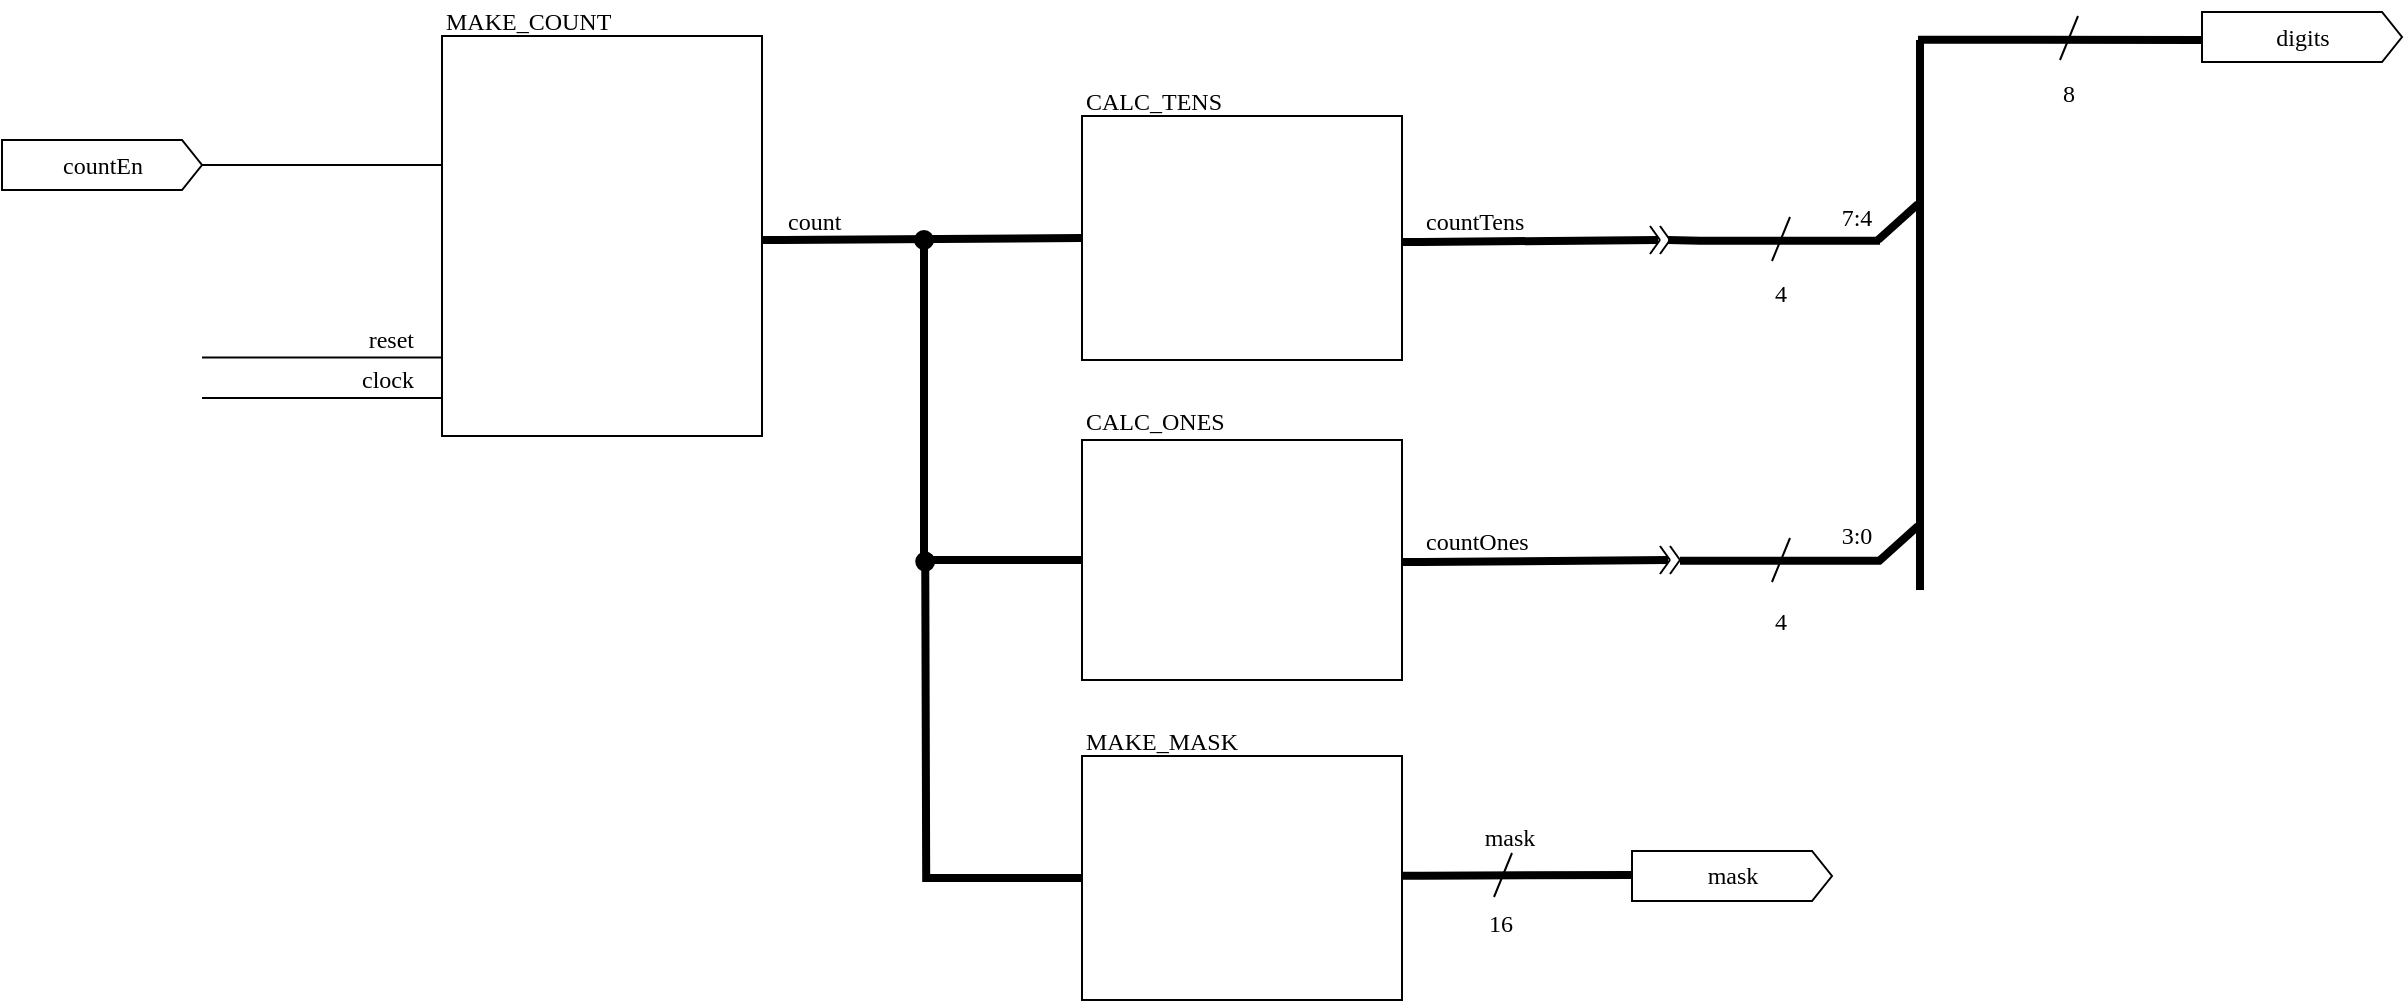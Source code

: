 <mxfile version="26.0.9">
  <diagram name="Page-1" id="NnMXzKN-C8ozHN8au883">
    <mxGraphModel dx="1349" dy="2363" grid="1" gridSize="10" guides="1" tooltips="1" connect="1" arrows="1" fold="1" page="1" pageScale="1" pageWidth="850" pageHeight="1100" math="0" shadow="0">
      <root>
        <mxCell id="0" />
        <mxCell id="1" parent="0" />
        <mxCell id="-pjz0rkaRmibch_E9_K_-4" style="edgeStyle=orthogonalEdgeStyle;rounded=0;orthogonalLoop=1;jettySize=auto;html=1;exitX=1;exitY=0.5;exitDx=0;exitDy=0;exitPerimeter=0;endArrow=none;endFill=0;fontStyle=0" parent="1" source="-pjz0rkaRmibch_E9_K_-3" edge="1">
          <mxGeometry relative="1" as="geometry">
            <mxPoint x="260" y="122.5" as="targetPoint" />
          </mxGeometry>
        </mxCell>
        <mxCell id="-pjz0rkaRmibch_E9_K_-3" value="countEn" style="html=1;shadow=0;dashed=0;align=center;verticalAlign=middle;shape=mxgraph.arrows2.arrow;dy=0;dx=10;notch=0;fontFamily=Lucida Console;fontStyle=0" parent="1" vertex="1">
          <mxGeometry x="40" y="110" width="100" height="25" as="geometry" />
        </mxCell>
        <mxCell id="-pjz0rkaRmibch_E9_K_-5" value="" style="rounded=0;whiteSpace=wrap;html=1;fontStyle=0" parent="1" vertex="1">
          <mxGeometry x="260" y="58" width="160" height="200" as="geometry" />
        </mxCell>
        <mxCell id="-pjz0rkaRmibch_E9_K_-6" value="MAKE_COUNT" style="text;html=1;align=left;verticalAlign=bottom;whiteSpace=wrap;rounded=0;fontFamily=Lucida Console;fontStyle=0" parent="1" vertex="1">
          <mxGeometry x="260" y="40" width="160" height="20" as="geometry" />
        </mxCell>
        <mxCell id="-pjz0rkaRmibch_E9_K_-7" value="" style="rounded=0;whiteSpace=wrap;html=1;fontStyle=0" parent="1" vertex="1">
          <mxGeometry x="580" y="98" width="160" height="122" as="geometry" />
        </mxCell>
        <mxCell id="-pjz0rkaRmibch_E9_K_-8" value="CALC_TENS" style="text;html=1;align=left;verticalAlign=bottom;whiteSpace=wrap;rounded=0;fontFamily=Lucida Console;fontStyle=0" parent="1" vertex="1">
          <mxGeometry x="580" y="80" width="160" height="20" as="geometry" />
        </mxCell>
        <mxCell id="-pjz0rkaRmibch_E9_K_-13" style="edgeStyle=orthogonalEdgeStyle;rounded=0;orthogonalLoop=1;jettySize=auto;html=1;exitX=0;exitY=0.5;exitDx=0;exitDy=0;entryX=1;entryY=1;entryDx=0;entryDy=0;endArrow=oval;endFill=1;strokeWidth=4;fontStyle=0" parent="1" source="-pjz0rkaRmibch_E9_K_-9" target="-pjz0rkaRmibch_E9_K_-12" edge="1">
          <mxGeometry relative="1" as="geometry" />
        </mxCell>
        <mxCell id="-pjz0rkaRmibch_E9_K_-9" value="" style="rounded=0;whiteSpace=wrap;html=1;fontStyle=0" parent="1" vertex="1">
          <mxGeometry x="580" y="260" width="160" height="120" as="geometry" />
        </mxCell>
        <mxCell id="-pjz0rkaRmibch_E9_K_-10" value="CALC_ONES" style="text;html=1;align=left;verticalAlign=bottom;whiteSpace=wrap;rounded=0;fontFamily=Lucida Console;fontStyle=0" parent="1" vertex="1">
          <mxGeometry x="580" y="240" width="160" height="20" as="geometry" />
        </mxCell>
        <mxCell id="-pjz0rkaRmibch_E9_K_-11" value="" style="endArrow=none;html=1;rounded=0;entryX=0;entryY=0.5;entryDx=0;entryDy=0;strokeWidth=4;fontStyle=0" parent="1" target="-pjz0rkaRmibch_E9_K_-7" edge="1">
          <mxGeometry width="50" height="50" relative="1" as="geometry">
            <mxPoint x="420" y="160" as="sourcePoint" />
            <mxPoint x="520" y="160" as="targetPoint" />
            <Array as="points">
              <mxPoint x="430" y="160" />
            </Array>
          </mxGeometry>
        </mxCell>
        <mxCell id="-pjz0rkaRmibch_E9_K_-12" value="count" style="text;html=1;align=left;verticalAlign=bottom;whiteSpace=wrap;rounded=0;fontFamily=Lucida Console;fontStyle=0" parent="1" vertex="1">
          <mxGeometry x="431" y="140" width="70" height="20" as="geometry" />
        </mxCell>
        <mxCell id="-pjz0rkaRmibch_E9_K_-15" value="" style="endArrow=none;html=1;rounded=0;strokeWidth=4;fontStyle=0" parent="1" edge="1">
          <mxGeometry width="50" height="50" relative="1" as="geometry">
            <mxPoint x="740" y="161" as="sourcePoint" />
            <mxPoint x="868" y="160" as="targetPoint" />
            <Array as="points">
              <mxPoint x="750" y="161" />
            </Array>
          </mxGeometry>
        </mxCell>
        <mxCell id="-pjz0rkaRmibch_E9_K_-16" value="countTens" style="text;html=1;align=left;verticalAlign=bottom;whiteSpace=wrap;rounded=0;fontFamily=Lucida Console;fontStyle=0" parent="1" vertex="1">
          <mxGeometry x="750" y="140" width="70" height="20" as="geometry" />
        </mxCell>
        <mxCell id="-pjz0rkaRmibch_E9_K_-23" value="" style="endArrow=none;html=1;rounded=0;strokeWidth=4;fontStyle=0" parent="1" edge="1">
          <mxGeometry width="50" height="50" relative="1" as="geometry">
            <mxPoint x="873" y="160" as="sourcePoint" />
            <mxPoint x="979" y="160.32" as="targetPoint" />
            <Array as="points">
              <mxPoint x="889" y="160.32" />
            </Array>
          </mxGeometry>
        </mxCell>
        <mxCell id="-pjz0rkaRmibch_E9_K_-26" value="4" style="text;html=1;align=center;verticalAlign=bottom;whiteSpace=wrap;rounded=0;fontFamily=Lucida Console;fontStyle=0" parent="1" vertex="1">
          <mxGeometry x="899" y="175.5" width="61" height="20" as="geometry" />
        </mxCell>
        <mxCell id="-pjz0rkaRmibch_E9_K_-27" value="" style="endArrow=none;html=1;rounded=0;strokeWidth=4;fontStyle=0" parent="1" edge="1">
          <mxGeometry width="50" height="50" relative="1" as="geometry">
            <mxPoint x="740" y="321" as="sourcePoint" />
            <mxPoint x="873" y="320" as="targetPoint" />
            <Array as="points">
              <mxPoint x="750" y="321" />
            </Array>
          </mxGeometry>
        </mxCell>
        <mxCell id="-pjz0rkaRmibch_E9_K_-28" value="countOnes" style="text;html=1;align=left;verticalAlign=bottom;whiteSpace=wrap;rounded=0;fontFamily=Lucida Console;fontStyle=0" parent="1" vertex="1">
          <mxGeometry x="750" y="300" width="70" height="20" as="geometry" />
        </mxCell>
        <mxCell id="-pjz0rkaRmibch_E9_K_-33" value="" style="endArrow=none;html=1;rounded=0;strokeWidth=4;fontStyle=0" parent="1" edge="1">
          <mxGeometry width="50" height="50" relative="1" as="geometry">
            <mxPoint x="879" y="320.32" as="sourcePoint" />
            <mxPoint x="979" y="320.32" as="targetPoint" />
            <Array as="points">
              <mxPoint x="889" y="320.32" />
            </Array>
          </mxGeometry>
        </mxCell>
        <mxCell id="-pjz0rkaRmibch_E9_K_-35" value="4" style="text;html=1;align=center;verticalAlign=bottom;whiteSpace=wrap;rounded=0;fontFamily=Lucida Console;fontStyle=0" parent="1" vertex="1">
          <mxGeometry x="899" y="340" width="61" height="20" as="geometry" />
        </mxCell>
        <mxCell id="-pjz0rkaRmibch_E9_K_-36" value="" style="endArrow=none;html=1;rounded=0;strokeWidth=4;fontStyle=0" parent="1" edge="1">
          <mxGeometry width="50" height="50" relative="1" as="geometry">
            <mxPoint x="978" y="160" as="sourcePoint" />
            <mxPoint x="998" y="142" as="targetPoint" />
          </mxGeometry>
        </mxCell>
        <mxCell id="-pjz0rkaRmibch_E9_K_-37" value="" style="endArrow=none;html=1;rounded=0;strokeWidth=4;fontStyle=0" parent="1" edge="1">
          <mxGeometry width="50" height="50" relative="1" as="geometry">
            <mxPoint x="978" y="321" as="sourcePoint" />
            <mxPoint x="998" y="303" as="targetPoint" />
          </mxGeometry>
        </mxCell>
        <mxCell id="-pjz0rkaRmibch_E9_K_-38" value="" style="endArrow=none;html=1;rounded=0;strokeWidth=4;fontStyle=0" parent="1" edge="1">
          <mxGeometry width="50" height="50" relative="1" as="geometry">
            <mxPoint x="999" y="335" as="sourcePoint" />
            <mxPoint x="999" y="60" as="targetPoint" />
          </mxGeometry>
        </mxCell>
        <mxCell id="-pjz0rkaRmibch_E9_K_-39" value="" style="endArrow=none;html=1;rounded=0;strokeWidth=4;fontStyle=0" parent="1" edge="1">
          <mxGeometry width="50" height="50" relative="1" as="geometry">
            <mxPoint x="998" y="59.82" as="sourcePoint" />
            <mxPoint x="1140" y="60" as="targetPoint" />
            <Array as="points">
              <mxPoint x="1008" y="59.82" />
            </Array>
          </mxGeometry>
        </mxCell>
        <mxCell id="-pjz0rkaRmibch_E9_K_-41" value="8" style="text;html=1;align=center;verticalAlign=bottom;whiteSpace=wrap;rounded=0;fontFamily=Lucida Console;fontStyle=0" parent="1" vertex="1">
          <mxGeometry x="1043" y="75.5" width="61" height="20" as="geometry" />
        </mxCell>
        <mxCell id="-pjz0rkaRmibch_E9_K_-43" value="digits" style="html=1;shadow=0;dashed=0;align=center;verticalAlign=middle;shape=mxgraph.arrows2.arrow;dy=0;dx=10;notch=0;fontFamily=Lucida Console;fontStyle=0" parent="1" vertex="1">
          <mxGeometry x="1140" y="46" width="100" height="25" as="geometry" />
        </mxCell>
        <mxCell id="-pjz0rkaRmibch_E9_K_-44" value="7:4" style="text;html=1;align=center;verticalAlign=bottom;whiteSpace=wrap;rounded=0;fontFamily=Lucida Console;fontStyle=0" parent="1" vertex="1">
          <mxGeometry x="937" y="137.5" width="61" height="20" as="geometry" />
        </mxCell>
        <mxCell id="-pjz0rkaRmibch_E9_K_-46" value="3:0" style="text;html=1;align=center;verticalAlign=bottom;whiteSpace=wrap;rounded=0;fontFamily=Lucida Console;fontStyle=0" parent="1" vertex="1">
          <mxGeometry x="937" y="297" width="61" height="20" as="geometry" />
        </mxCell>
        <mxCell id="J_qNCnFpd20M9ctgEOp4-4" value="" style="endArrow=none;html=1;rounded=0;strokeWidth=1;fontStyle=0" parent="1" edge="1">
          <mxGeometry width="50" height="50" relative="1" as="geometry">
            <mxPoint x="925" y="170.5" as="sourcePoint" />
            <mxPoint x="934" y="148.5" as="targetPoint" />
          </mxGeometry>
        </mxCell>
        <mxCell id="J_qNCnFpd20M9ctgEOp4-6" value="" style="endArrow=none;html=1;rounded=0;strokeWidth=1;fontStyle=0" parent="1" edge="1">
          <mxGeometry width="50" height="50" relative="1" as="geometry">
            <mxPoint x="925" y="331" as="sourcePoint" />
            <mxPoint x="934" y="309" as="targetPoint" />
          </mxGeometry>
        </mxCell>
        <mxCell id="J_qNCnFpd20M9ctgEOp4-9" value="" style="endArrow=none;html=1;rounded=0;strokeWidth=1;fontStyle=0" parent="1" edge="1">
          <mxGeometry width="50" height="50" relative="1" as="geometry">
            <mxPoint x="1069" y="70" as="sourcePoint" />
            <mxPoint x="1078" y="48" as="targetPoint" />
          </mxGeometry>
        </mxCell>
        <mxCell id="J_qNCnFpd20M9ctgEOp4-14" value="" style="group;fontStyle=0" parent="1" vertex="1" connectable="0">
          <mxGeometry x="864" y="153" width="10" height="14" as="geometry" />
        </mxCell>
        <mxCell id="-pjz0rkaRmibch_E9_K_-19" value="" style="endArrow=none;html=1;rounded=0;strokeWidth=1;fontStyle=0" parent="J_qNCnFpd20M9ctgEOp4-14" edge="1">
          <mxGeometry width="50" height="50" relative="1" as="geometry">
            <mxPoint y="14" as="sourcePoint" />
            <mxPoint x="5" y="7" as="targetPoint" />
          </mxGeometry>
        </mxCell>
        <mxCell id="-pjz0rkaRmibch_E9_K_-20" value="" style="endArrow=none;html=1;rounded=0;strokeWidth=1;fontStyle=0" parent="J_qNCnFpd20M9ctgEOp4-14" edge="1">
          <mxGeometry width="50" height="50" relative="1" as="geometry">
            <mxPoint as="sourcePoint" />
            <mxPoint x="5" y="7" as="targetPoint" />
          </mxGeometry>
        </mxCell>
        <mxCell id="J_qNCnFpd20M9ctgEOp4-12" value="" style="endArrow=none;html=1;rounded=0;strokeWidth=1;fontStyle=0" parent="J_qNCnFpd20M9ctgEOp4-14" edge="1">
          <mxGeometry width="50" height="50" relative="1" as="geometry">
            <mxPoint x="5" y="14" as="sourcePoint" />
            <mxPoint x="10" y="7" as="targetPoint" />
          </mxGeometry>
        </mxCell>
        <mxCell id="J_qNCnFpd20M9ctgEOp4-13" value="" style="endArrow=none;html=1;rounded=0;strokeWidth=1;fontStyle=0" parent="J_qNCnFpd20M9ctgEOp4-14" edge="1">
          <mxGeometry width="50" height="50" relative="1" as="geometry">
            <mxPoint x="5" as="sourcePoint" />
            <mxPoint x="10" y="7" as="targetPoint" />
          </mxGeometry>
        </mxCell>
        <mxCell id="J_qNCnFpd20M9ctgEOp4-15" value="" style="group;fontStyle=0" parent="1" vertex="1" connectable="0">
          <mxGeometry x="869" y="313" width="10" height="14" as="geometry" />
        </mxCell>
        <mxCell id="J_qNCnFpd20M9ctgEOp4-16" value="" style="endArrow=none;html=1;rounded=0;strokeWidth=1;fontStyle=0" parent="J_qNCnFpd20M9ctgEOp4-15" edge="1">
          <mxGeometry width="50" height="50" relative="1" as="geometry">
            <mxPoint y="14" as="sourcePoint" />
            <mxPoint x="5" y="7" as="targetPoint" />
          </mxGeometry>
        </mxCell>
        <mxCell id="J_qNCnFpd20M9ctgEOp4-17" value="" style="endArrow=none;html=1;rounded=0;strokeWidth=1;fontStyle=0" parent="J_qNCnFpd20M9ctgEOp4-15" edge="1">
          <mxGeometry width="50" height="50" relative="1" as="geometry">
            <mxPoint as="sourcePoint" />
            <mxPoint x="5" y="7" as="targetPoint" />
          </mxGeometry>
        </mxCell>
        <mxCell id="J_qNCnFpd20M9ctgEOp4-18" value="" style="endArrow=none;html=1;rounded=0;strokeWidth=1;fontStyle=0" parent="J_qNCnFpd20M9ctgEOp4-15" edge="1">
          <mxGeometry width="50" height="50" relative="1" as="geometry">
            <mxPoint x="5" y="14" as="sourcePoint" />
            <mxPoint x="10" y="7" as="targetPoint" />
          </mxGeometry>
        </mxCell>
        <mxCell id="J_qNCnFpd20M9ctgEOp4-19" value="" style="endArrow=none;html=1;rounded=0;strokeWidth=1;fontStyle=0" parent="J_qNCnFpd20M9ctgEOp4-15" edge="1">
          <mxGeometry width="50" height="50" relative="1" as="geometry">
            <mxPoint x="5" as="sourcePoint" />
            <mxPoint x="10" y="7" as="targetPoint" />
          </mxGeometry>
        </mxCell>
        <mxCell id="EFJQyNqaosxOXWlHlTui-3" style="edgeStyle=orthogonalEdgeStyle;rounded=0;orthogonalLoop=1;jettySize=auto;html=1;exitX=0;exitY=0.5;exitDx=0;exitDy=0;startArrow=none;startFill=0;strokeWidth=4;endArrow=oval;endFill=1;fontStyle=0" parent="1" source="EFJQyNqaosxOXWlHlTui-1" edge="1">
          <mxGeometry relative="1" as="geometry">
            <mxPoint x="501.622" y="320.784" as="targetPoint" />
          </mxGeometry>
        </mxCell>
        <mxCell id="EFJQyNqaosxOXWlHlTui-1" value="" style="rounded=0;whiteSpace=wrap;html=1;fontStyle=0" parent="1" vertex="1">
          <mxGeometry x="580" y="418" width="160" height="122" as="geometry" />
        </mxCell>
        <mxCell id="EFJQyNqaosxOXWlHlTui-2" value="MAKE_MASK" style="text;html=1;align=left;verticalAlign=bottom;whiteSpace=wrap;rounded=0;fontFamily=Lucida Console;fontStyle=0" parent="1" vertex="1">
          <mxGeometry x="580" y="400" width="160" height="20" as="geometry" />
        </mxCell>
        <mxCell id="EFJQyNqaosxOXWlHlTui-4" value="" style="endArrow=none;html=1;rounded=0;strokeWidth=4;fontStyle=0" parent="1" edge="1">
          <mxGeometry width="50" height="50" relative="1" as="geometry">
            <mxPoint x="740" y="477.82" as="sourcePoint" />
            <mxPoint x="855" y="477.5" as="targetPoint" />
            <Array as="points">
              <mxPoint x="750" y="477.82" />
            </Array>
          </mxGeometry>
        </mxCell>
        <mxCell id="EFJQyNqaosxOXWlHlTui-5" value="" style="endArrow=none;html=1;rounded=0;strokeWidth=1;fontStyle=0" parent="1" edge="1">
          <mxGeometry width="50" height="50" relative="1" as="geometry">
            <mxPoint x="786" y="488.5" as="sourcePoint" />
            <mxPoint x="795" y="466.5" as="targetPoint" />
          </mxGeometry>
        </mxCell>
        <mxCell id="EFJQyNqaosxOXWlHlTui-6" value="16" style="text;html=1;align=center;verticalAlign=bottom;whiteSpace=wrap;rounded=0;fontFamily=Lucida Console;fontStyle=0" parent="1" vertex="1">
          <mxGeometry x="759" y="490.5" width="61" height="20" as="geometry" />
        </mxCell>
        <mxCell id="EFJQyNqaosxOXWlHlTui-7" value="mask" style="text;html=1;align=center;verticalAlign=bottom;whiteSpace=wrap;rounded=0;fontFamily=Lucida Console;fontStyle=0" parent="1" vertex="1">
          <mxGeometry x="759" y="447.5" width="70" height="20" as="geometry" />
        </mxCell>
        <mxCell id="EFJQyNqaosxOXWlHlTui-9" value="mask" style="html=1;shadow=0;dashed=0;align=center;verticalAlign=middle;shape=mxgraph.arrows2.arrow;dy=0;dx=10;notch=0;fontFamily=Lucida Console;fontStyle=0" parent="1" vertex="1">
          <mxGeometry x="855" y="465.5" width="100" height="25" as="geometry" />
        </mxCell>
        <mxCell id="j66RKtAaf9sADyc2v5ia-1" value="reset" style="text;html=1;align=right;verticalAlign=bottom;whiteSpace=wrap;rounded=0;fontFamily=Lucida Console;spacingRight=12;" vertex="1" parent="1">
          <mxGeometry x="140" y="198.69" width="120" height="20" as="geometry" />
        </mxCell>
        <mxCell id="j66RKtAaf9sADyc2v5ia-2" value="" style="endArrow=none;html=1;rounded=0;" edge="1" parent="1">
          <mxGeometry width="50" height="50" relative="1" as="geometry">
            <mxPoint x="140" y="218.69" as="sourcePoint" />
            <mxPoint x="260" y="218.69" as="targetPoint" />
          </mxGeometry>
        </mxCell>
        <mxCell id="j66RKtAaf9sADyc2v5ia-3" value="clock" style="text;html=1;align=right;verticalAlign=bottom;whiteSpace=wrap;rounded=0;fontFamily=Lucida Console;spacingRight=12;" vertex="1" parent="1">
          <mxGeometry x="140" y="219.0" width="120" height="20" as="geometry" />
        </mxCell>
        <mxCell id="j66RKtAaf9sADyc2v5ia-4" value="" style="endArrow=none;html=1;rounded=0;" edge="1" parent="1">
          <mxGeometry width="50" height="50" relative="1" as="geometry">
            <mxPoint x="140" y="239.0" as="sourcePoint" />
            <mxPoint x="260" y="239.0" as="targetPoint" />
          </mxGeometry>
        </mxCell>
      </root>
    </mxGraphModel>
  </diagram>
</mxfile>
